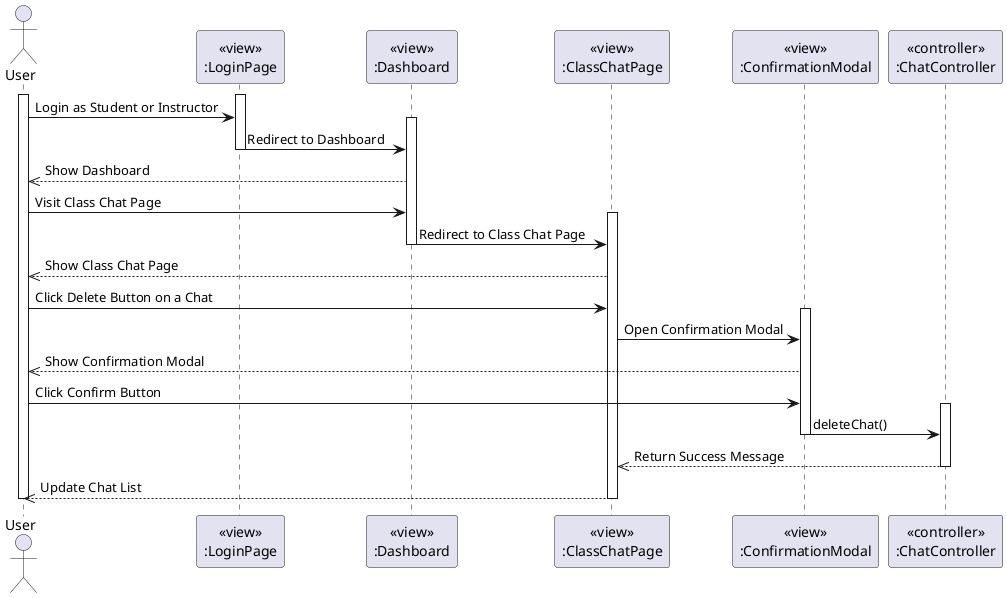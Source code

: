 @startuml DeleteChat
actor User
participant LoginPageView [
  <<view>>
  :LoginPage
]

participant DashboardView [
  <<view>>
  :Dashboard
]

participant ClassChatPageView [
    <<view>>
    :ClassChatPage
]

participant ConfirmationModalView [
    <<view>>
    :ConfirmationModal
]

participant ChatController [
  <<controller>>
  :ChatController
]

activate User
activate LoginPageView
User -> LoginPageView: Login as Student or Instructor
activate DashboardView
LoginPageView -> DashboardView: Redirect to Dashboard
deactivate LoginPageView

DashboardView -->> User: Show Dashboard

User -> DashboardView: Visit Class Chat Page
activate ClassChatPageView
DashboardView -> ClassChatPageView: Redirect to Class Chat Page
deactivate DashboardView

ClassChatPageView -->> User: Show Class Chat Page

User -> ClassChatPageView: Click Delete Button on a Chat
activate ConfirmationModalView
ClassChatPageView -> ConfirmationModalView: Open Confirmation Modal
ConfirmationModalView -->> User: Show Confirmation Modal
User -> ConfirmationModalView: Click Confirm Button
activate ChatController
ConfirmationModalView -> ChatController: deleteChat()
deactivate ConfirmationModalView

ChatController -->> ClassChatPageView: Return Success Message
deactivate ChatController
ClassChatPageView -->> User: Update Chat List

deactivate User
deactivate ClassChatPageView
@enduml
